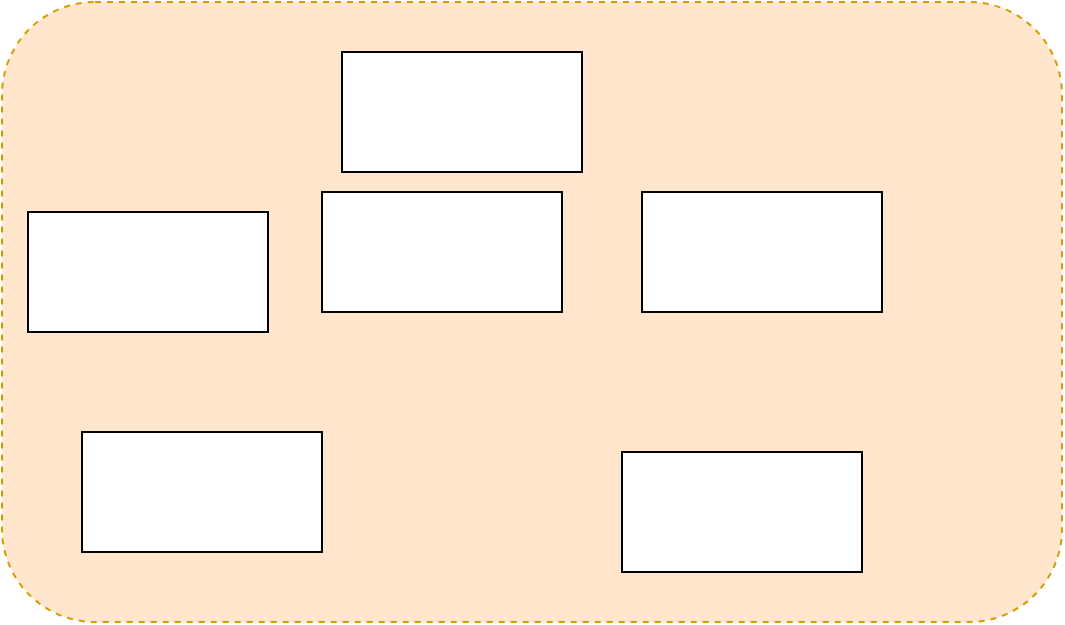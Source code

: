 <mxfile version="12.3.8" type="github" pages="1"><diagram id="eKeMkS2tkTFUUqD7kNto" name="第 1 页"><mxGraphModel dx="786" dy="514" grid="1" gridSize="10" guides="1" tooltips="1" connect="1" arrows="1" fold="1" page="1" pageScale="1" pageWidth="827" pageHeight="1169" math="0" shadow="0"><root><mxCell id="0"/><mxCell id="1" parent="0"/><mxCell id="0ZLeczwWmQKLRQMvJgcM-7" value="" style="rounded=1;whiteSpace=wrap;html=1;shadow=0;fillColor=#ffe6cc;strokeColor=#d79b00;dashed=1;" vertex="1" parent="1"><mxGeometry x="220" y="65" width="530" height="310" as="geometry"/></mxCell><mxCell id="0ZLeczwWmQKLRQMvJgcM-6" value="" style="rounded=0;whiteSpace=wrap;html=1;" vertex="1" parent="1"><mxGeometry x="390" y="90" width="120" height="60" as="geometry"/></mxCell><mxCell id="0ZLeczwWmQKLRQMvJgcM-8" value="" style="rounded=0;whiteSpace=wrap;html=1;" vertex="1" parent="1"><mxGeometry x="233" y="170" width="120" height="60" as="geometry"/></mxCell><mxCell id="0ZLeczwWmQKLRQMvJgcM-9" value="" style="rounded=0;whiteSpace=wrap;html=1;" vertex="1" parent="1"><mxGeometry x="380" y="160" width="120" height="60" as="geometry"/></mxCell><mxCell id="0ZLeczwWmQKLRQMvJgcM-10" value="" style="rounded=0;whiteSpace=wrap;html=1;" vertex="1" parent="1"><mxGeometry x="260" y="280" width="120" height="60" as="geometry"/></mxCell><mxCell id="0ZLeczwWmQKLRQMvJgcM-11" value="" style="rounded=0;whiteSpace=wrap;html=1;" vertex="1" parent="1"><mxGeometry x="540" y="160" width="120" height="60" as="geometry"/></mxCell><mxCell id="0ZLeczwWmQKLRQMvJgcM-12" value="" style="rounded=0;whiteSpace=wrap;html=1;" vertex="1" parent="1"><mxGeometry x="530" y="290" width="120" height="60" as="geometry"/></mxCell></root></mxGraphModel></diagram></mxfile>